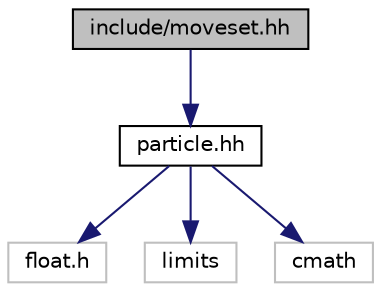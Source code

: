 digraph "include/moveset.hh"
{
 // LATEX_PDF_SIZE
  edge [fontname="Helvetica",fontsize="10",labelfontname="Helvetica",labelfontsize="10"];
  node [fontname="Helvetica",fontsize="10",shape=record];
  Node1 [label="include/moveset.hh",height=0.2,width=0.4,color="black", fillcolor="grey75", style="filled", fontcolor="black",tooltip="Classes and functions which deal with collections of sampler proposal \"moves\"."];
  Node1 -> Node2 [color="midnightblue",fontsize="10",style="solid"];
  Node2 [label="particle.hh",height=0.2,width=0.4,color="black", fillcolor="white", style="filled",URL="$particle_8hh.html",tooltip="Class used to store and manipulate a single particle."];
  Node2 -> Node3 [color="midnightblue",fontsize="10",style="solid"];
  Node3 [label="float.h",height=0.2,width=0.4,color="grey75", fillcolor="white", style="filled",tooltip=" "];
  Node2 -> Node4 [color="midnightblue",fontsize="10",style="solid"];
  Node4 [label="limits",height=0.2,width=0.4,color="grey75", fillcolor="white", style="filled",tooltip=" "];
  Node2 -> Node5 [color="midnightblue",fontsize="10",style="solid"];
  Node5 [label="cmath",height=0.2,width=0.4,color="grey75", fillcolor="white", style="filled",tooltip=" "];
}
